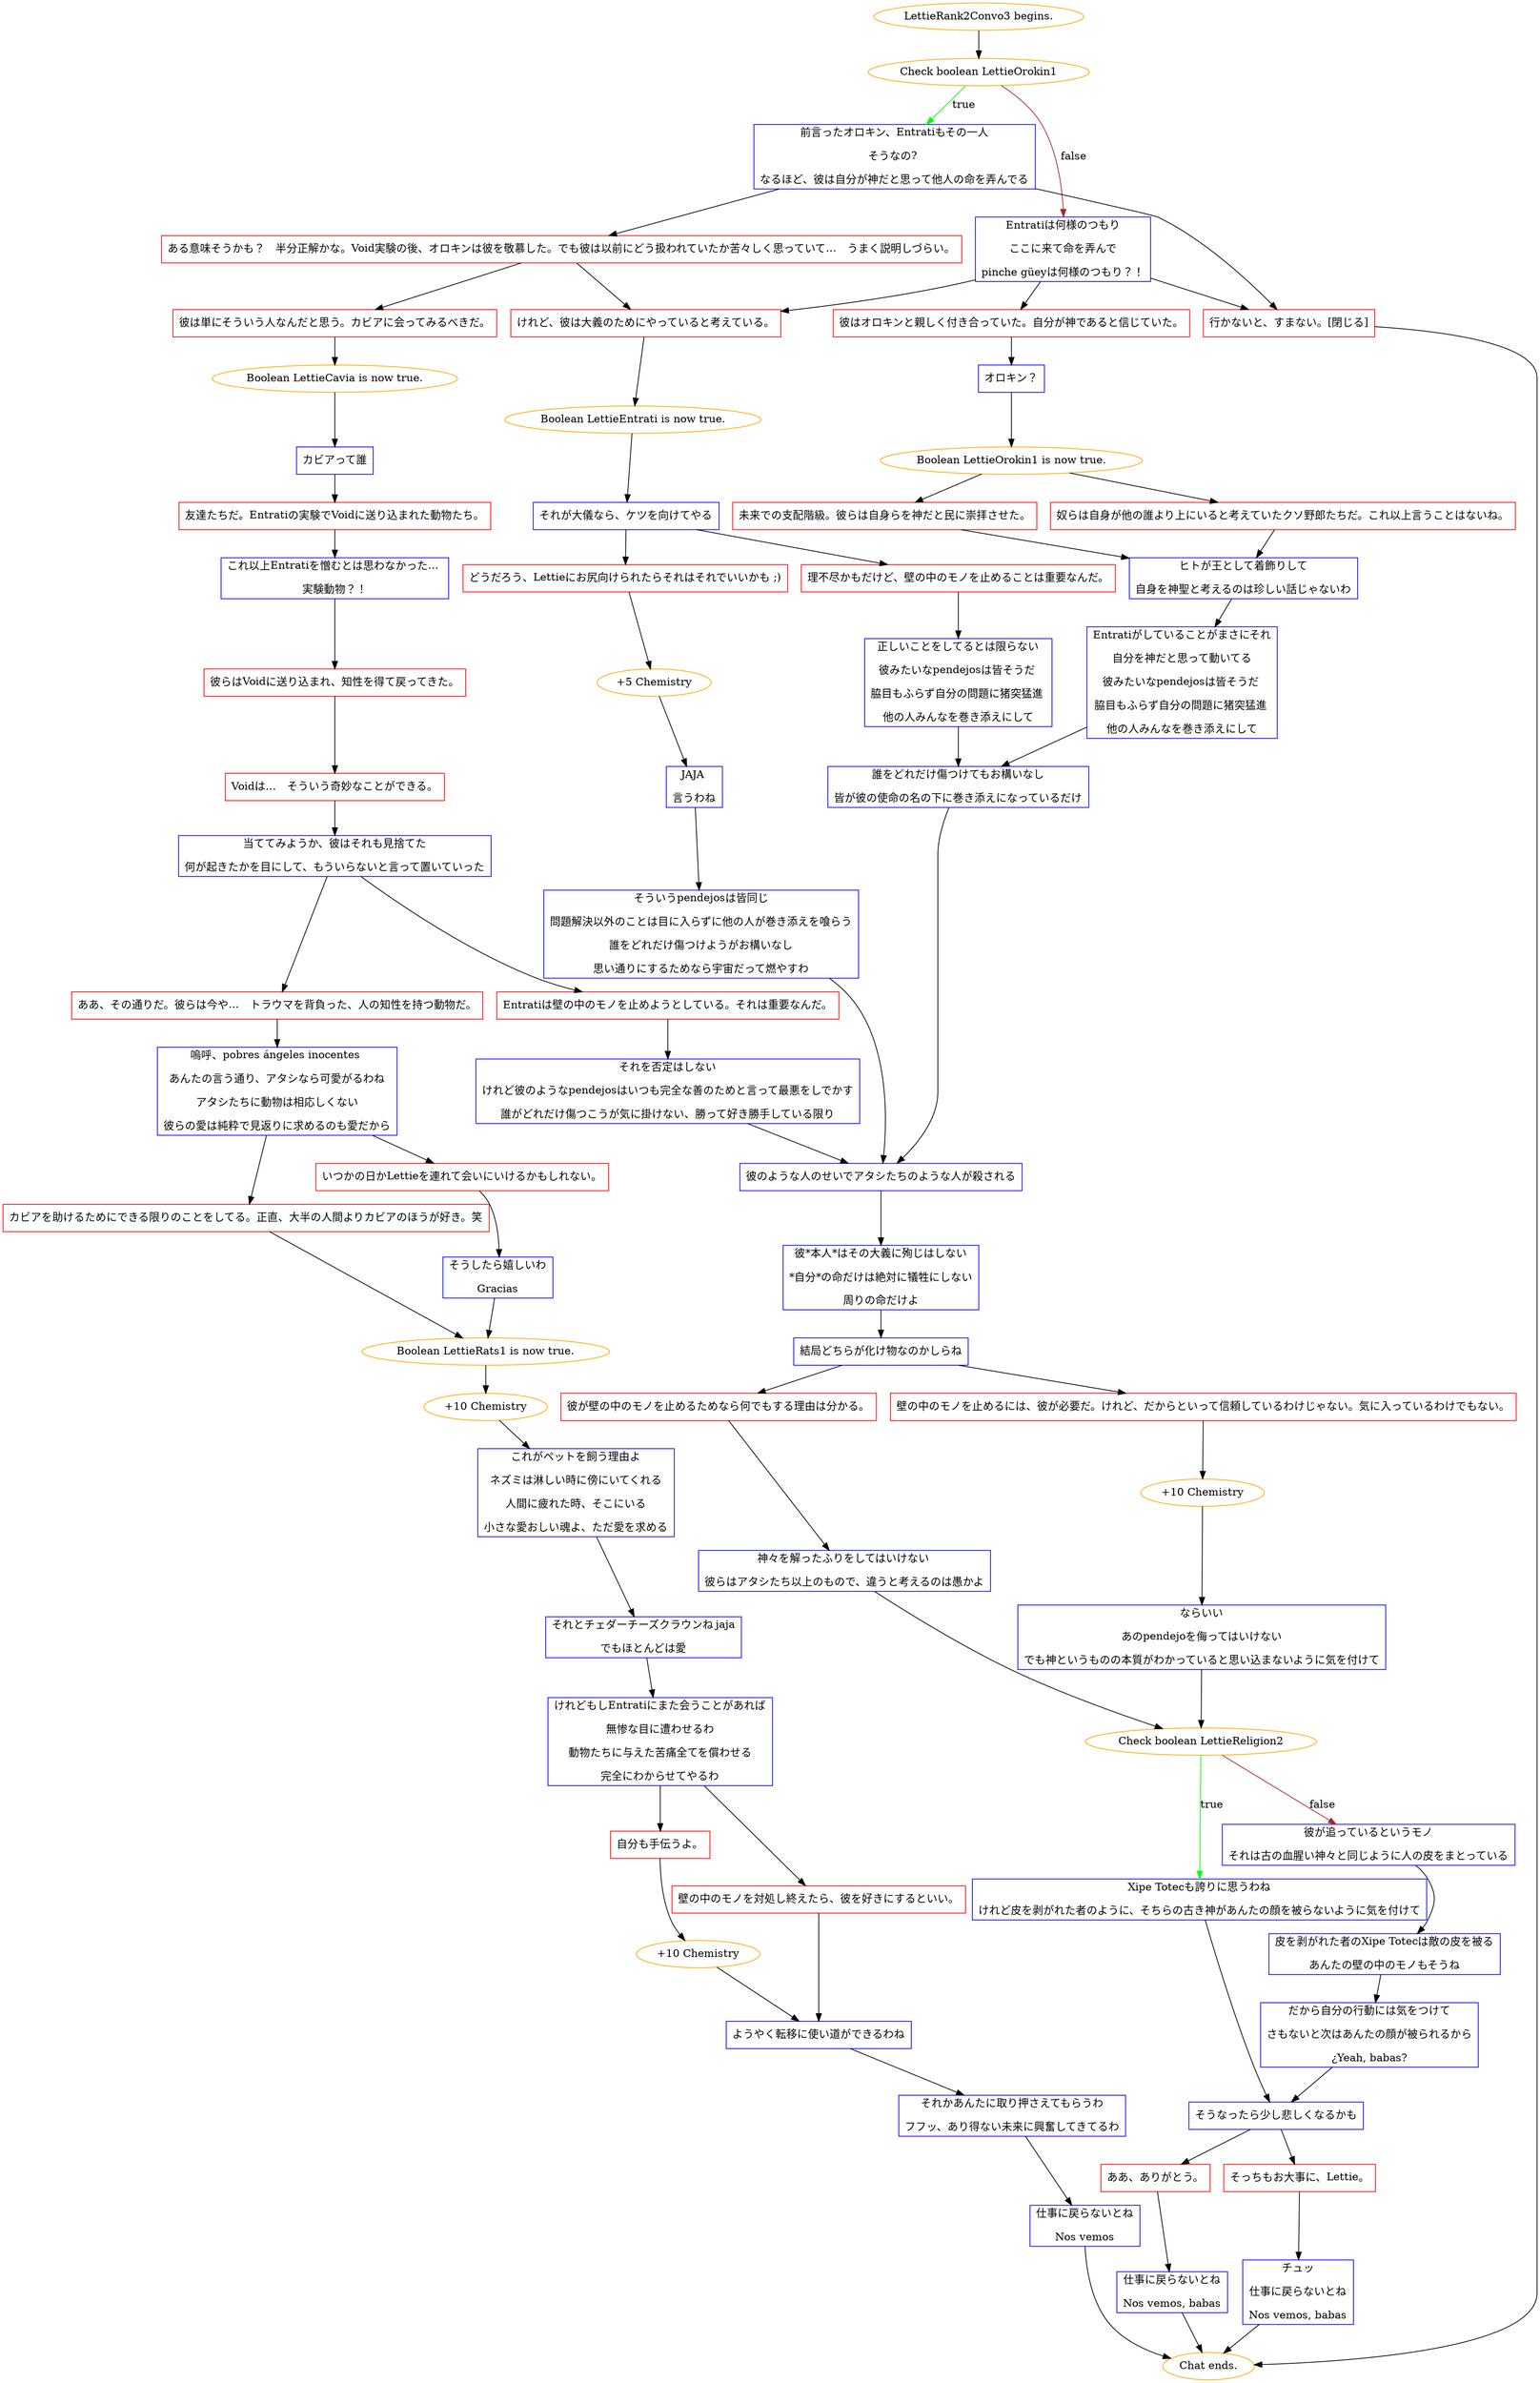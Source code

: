digraph {
	"LettieRank2Convo3 begins." [color=orange];
		"LettieRank2Convo3 begins." -> j1666291197;
	j1666291197 [label="Check boolean LettieOrokin1",color=orange];
		j1666291197 -> j557612234 [label=true,color=green];
		j1666291197 -> j404941698 [label=false,color=brown];
	j557612234 [label="前言ったオロキン、Entratiもその一人
そうなの? 
なるほど、彼は自分が神だと思って他人の命を弄んでる",shape=box,color=blue];
		j557612234 -> j1501623633;
		j557612234 -> j3959824276;
	j404941698 [label="Entratiは何様のつもり
ここに来て命を弄んで
pinche güeyは何様のつもり？！",shape=box,color=blue];
		j404941698 -> j2393539547;
		j404941698 -> j3568518659;
		j404941698 -> j3959824276;
	j1501623633 [label="ある意味そうかも？　半分正解かな。Void実験の後、オロキンは彼を敬慕した。でも彼は以前にどう扱われていたか苦々しく思っていて…　うまく説明しづらい。",shape=box,color=red];
		j1501623633 -> j1345190443;
		j1501623633 -> j2393539547;
	j3959824276 [label="行かないと、すまない。[閉じる]",shape=box,color=red];
		j3959824276 -> "Chat ends.";
	j2393539547 [label="けれど、彼は大義のためにやっていると考えている。",shape=box,color=red];
		j2393539547 -> j2034447368;
	j3568518659 [label="彼はオロキンと親しく付き合っていた。自分が神であると信じていた。",shape=box,color=red];
		j3568518659 -> j3648530731;
	j1345190443 [label="彼は単にそういう人なんだと思う。カビアに会ってみるべきだ。",shape=box,color=red];
		j1345190443 -> j3137140593;
	"Chat ends." [color=orange];
	j2034447368 [label="Boolean LettieEntrati is now true.",color=orange];
		j2034447368 -> j3917390745;
	j3648530731 [label="オロキン？",shape=box,color=blue];
		j3648530731 -> j4157639181;
	j3137140593 [label="Boolean LettieCavia is now true.",color=orange];
		j3137140593 -> j2585837905;
	j3917390745 [label="それが大儀なら、ケツを向けてやる",shape=box,color=blue];
		j3917390745 -> j2531884483;
		j3917390745 -> j1890445147;
	j4157639181 [label="Boolean LettieOrokin1 is now true.",color=orange];
		j4157639181 -> j1247232738;
		j4157639181 -> j1803766539;
	j2585837905 [label="カビアって誰",shape=box,color=blue];
		j2585837905 -> j1714048948;
	j2531884483 [label="どうだろう、Lettieにお尻向けられたらそれはそれでいいかも ;)",shape=box,color=red];
		j2531884483 -> j3070359591;
	j1890445147 [label="理不尽かもだけど、壁の中のモノを止めることは重要なんだ。",shape=box,color=red];
		j1890445147 -> j593413589;
	j1247232738 [label="未来での支配階級。彼らは自身らを神だと民に崇拝させた。",shape=box,color=red];
		j1247232738 -> j1651492336;
	j1803766539 [label="奴らは自身が他の誰より上にいると考えていたクソ野郎たちだ。これ以上言うことはないね。",shape=box,color=red];
		j1803766539 -> j1651492336;
	j1714048948 [label="友達たちだ。Entratiの実験でVoidに送り込まれた動物たち。",shape=box,color=red];
		j1714048948 -> j416251139;
	j3070359591 [label="+5 Chemistry",color=orange];
		j3070359591 -> j4257149918;
	j593413589 [label="正しいことをしてるとは限らない
彼みたいなpendejosは皆そうだ 
脇目もふらず自分の問題に猪突猛進 
他の人みんなを巻き添えにして",shape=box,color=blue];
		j593413589 -> j3062880016;
	j1651492336 [label="ヒトが王として着飾りして
自身を神聖と考えるのは珍しい話じゃないわ",shape=box,color=blue];
		j1651492336 -> j2848575326;
	j416251139 [label="これ以上Entratiを憎むとは思わなかった… 
実験動物？！",shape=box,color=blue];
		j416251139 -> j464490195;
	j4257149918 [label="JAJA 
言うわね",shape=box,color=blue];
		j4257149918 -> j438164173;
	j3062880016 [label="誰をどれだけ傷つけてもお構いなし
皆が彼の使命の名の下に巻き添えになっているだけ",shape=box,color=blue];
		j3062880016 -> j1515163177;
	j2848575326 [label="Entratiがしていることがまさにそれ
自分を神だと思って動いてる
彼みたいなpendejosは皆そうだ 
脇目もふらず自分の問題に猪突猛進 
他の人みんなを巻き添えにして",shape=box,color=blue];
		j2848575326 -> j3062880016;
	j464490195 [label="彼らはVoidに送り込まれ、知性を得て戻ってきた。",shape=box,color=red];
		j464490195 -> j1653458390;
	j438164173 [label="そういうpendejosは皆同じ
問題解決以外のことは目に入らずに他の人が巻き添えを喰らう
誰をどれだけ傷つけようがお構いなし
思い通りにするためなら宇宙だって燃やすわ",shape=box,color=blue];
		j438164173 -> j1515163177;
	j1515163177 [label="彼のような人のせいでアタシたちのような人が殺される",shape=box,color=blue];
		j1515163177 -> j1708658087;
	j1653458390 [label="Voidは…　そういう奇妙なことができる。",shape=box,color=red];
		j1653458390 -> j2698086387;
	j1708658087 [label="彼*本人*はその大義に殉じはしない
*自分*の命だけは絶対に犠牲にしない
周りの命だけよ",shape=box,color=blue];
		j1708658087 -> j587881811;
	j2698086387 [label="当ててみようか、彼はそれも見捨てた
何が起きたかを目にして、もういらないと言って置いていった",shape=box,color=blue];
		j2698086387 -> j64818668;
		j2698086387 -> j3658937502;
	j587881811 [label="結局どちらが化け物なのかしらね",shape=box,color=blue];
		j587881811 -> j4093723113;
		j587881811 -> j3209591037;
	j64818668 [label="ああ、その通りだ。彼らは今や…　トラウマを背負った、人の知性を持つ動物だ。",shape=box,color=red];
		j64818668 -> j2041196083;
	j3658937502 [label="Entratiは壁の中のモノを止めようとしている。それは重要なんだ。",shape=box,color=red];
		j3658937502 -> j601778534;
	j4093723113 [label="彼が壁の中のモノを止めるためなら何でもする理由は分かる。",shape=box,color=red];
		j4093723113 -> j2363832357;
	j3209591037 [label="壁の中のモノを止めるには、彼が必要だ。けれど、だからといって信頼しているわけじゃない。気に入っているわけでもない。",shape=box,color=red];
		j3209591037 -> j100797098;
	j2041196083 [label="嗚呼、pobres ángeles inocentes 
あんたの言う通り、アタシなら可愛がるわね
アタシたちに動物は相応しくない
彼らの愛は純粋で見返りに求めるのも愛だから",shape=box,color=blue];
		j2041196083 -> j51376169;
		j2041196083 -> j3105922806;
	j601778534 [label="それを否定はしない
けれど彼のようなpendejosはいつも完全な善のためと言って最悪をしでかす
誰がどれだけ傷つこうが気に掛けない、勝って好き勝手している限り",shape=box,color=blue];
		j601778534 -> j1515163177;
	j2363832357 [label="神々を解ったふりをしてはいけない 
彼らはアタシたち以上のもので、違うと考えるのは愚かよ",shape=box,color=blue];
		j2363832357 -> j3201214572;
	j100797098 [label="+10 Chemistry",color=orange];
		j100797098 -> j3100171995;
	j51376169 [label="カビアを助けるためにできる限りのことをしてる。正直、大半の人間よりカビアのほうが好き。笑",shape=box,color=red];
		j51376169 -> j3085388912;
	j3105922806 [label="いつかの日かLettieを連れて会いにいけるかもしれない。",shape=box,color=red];
		j3105922806 -> j976104818;
	j3201214572 [label="Check boolean LettieReligion2",color=orange];
		j3201214572 -> j2448246345 [label=true,color=green];
		j3201214572 -> j3485120567 [label=false,color=brown];
	j3100171995 [label="ならいい
あのpendejoを侮ってはいけない
でも神というものの本質がわかっていると思い込まないように気を付けて",shape=box,color=blue];
		j3100171995 -> j3201214572;
	j3085388912 [label="Boolean LettieRats1 is now true.",color=orange];
		j3085388912 -> j150201081;
	j976104818 [label="そうしたら嬉しいわ
Gracias",shape=box,color=blue];
		j976104818 -> j3085388912;
	j2448246345 [label="Xipe Totecも誇りに思うわね
けれど皮を剥がれた者のように、そちらの古き神があんたの顔を被らないように気を付けて",shape=box,color=blue];
		j2448246345 -> j4044484781;
	j3485120567 [label="彼が追っているというモノ
それは古の血腥い神々と同じように人の皮をまとっている",shape=box,color=blue];
		j3485120567 -> j3482222047;
	j150201081 [label="+10 Chemistry",color=orange];
		j150201081 -> j4035160789;
	j4044484781 [label="そうなったら少し悲しくなるかも",shape=box,color=blue];
		j4044484781 -> j2588934890;
		j4044484781 -> j2279048435;
	j3482222047 [label="皮を剥がれた者のXipe Totecは敵の皮を被る
あんたの壁の中のモノもそうね",shape=box,color=blue];
		j3482222047 -> j104780390;
	j4035160789 [label="これがペットを飼う理由よ
ネズミは淋しい時に傍にいてくれる
人間に疲れた時、そこにいる
小さな愛おしい魂よ、ただ愛を求める",shape=box,color=blue];
		j4035160789 -> j3365611502;
	j2588934890 [label="ああ、ありがとう。",shape=box,color=red];
		j2588934890 -> j876375855;
	j2279048435 [label="そっちもお大事に、Lettie。",shape=box,color=red];
		j2279048435 -> j2194127644;
	j104780390 [label="だから自分の行動には気をつけて
さもないと次はあんたの顔が被られるから
¿Yeah, babas?",shape=box,color=blue];
		j104780390 -> j4044484781;
	j3365611502 [label="それとチェダーチーズクラウンね jaja
でもほとんどは愛",shape=box,color=blue];
		j3365611502 -> j154690103;
	j876375855 [label="仕事に戻らないとね
Nos vemos, babas",shape=box,color=blue];
		j876375855 -> "Chat ends.";
	j2194127644 [label="チュッ
仕事に戻らないとね
Nos vemos, babas",shape=box,color=blue];
		j2194127644 -> "Chat ends.";
	j154690103 [label="けれどもしEntratiにまた会うことがあれば
無惨な目に遭わせるわ
動物たちに与えた苦痛全てを償わせる
完全にわからせてやるわ",shape=box,color=blue];
		j154690103 -> j3200410023;
		j154690103 -> j3362918176;
	j3200410023 [label="自分も手伝うよ。",shape=box,color=red];
		j3200410023 -> j372290317;
	j3362918176 [label="壁の中のモノを対処し終えたら、彼を好きにするといい。",shape=box,color=red];
		j3362918176 -> j1556402785;
	j372290317 [label="+10 Chemistry",color=orange];
		j372290317 -> j1556402785;
	j1556402785 [label="ようやく転移に使い道ができるわね",shape=box,color=blue];
		j1556402785 -> j1804210677;
	j1804210677 [label="それかあんたに取り押さえてもらうわ
フフッ、あり得ない未来に興奮してきてるわ",shape=box,color=blue];
		j1804210677 -> j210979967;
	j210979967 [label="仕事に戻らないとね
Nos vemos",shape=box,color=blue];
		j210979967 -> "Chat ends.";
}